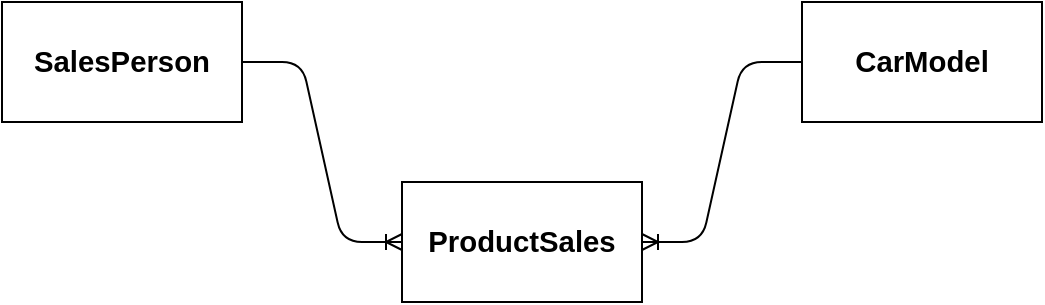 <mxfile version="15.3.2" type="github">
  <diagram id="R2lEEEUBdFMjLlhIrx00" name="Page-1">
    <mxGraphModel dx="946" dy="557" grid="1" gridSize="10" guides="1" tooltips="1" connect="1" arrows="1" fold="1" page="1" pageScale="1" pageWidth="850" pageHeight="1100" math="0" shadow="0" extFonts="Permanent Marker^https://fonts.googleapis.com/css?family=Permanent+Marker">
      <root>
        <mxCell id="0" />
        <mxCell id="1" parent="0" />
        <mxCell id="SSIZCX9LxHTJQ6EVuslS-1" value="&lt;span id=&quot;docs-internal-guid-0d80c30f-7fff-7b41-d02d-494ae5bc2d52&quot;&gt;&lt;span style=&quot;font-size: 11pt ; font-family: &amp;#34;arial&amp;#34; ; background-color: transparent ; font-weight: 700 ; vertical-align: baseline&quot;&gt;SalesPerson&lt;/span&gt;&lt;/span&gt;" style="rounded=0;whiteSpace=wrap;html=1;" parent="1" vertex="1">
          <mxGeometry x="120" y="220" width="120" height="60" as="geometry" />
        </mxCell>
        <mxCell id="SSIZCX9LxHTJQ6EVuslS-2" value="&lt;span id=&quot;docs-internal-guid-bce8606e-7fff-a053-eaa6-7cf4f68332bc&quot;&gt;&lt;span style=&quot;font-size: 11pt ; font-family: &amp;#34;arial&amp;#34; ; background-color: transparent ; font-weight: 700 ; vertical-align: baseline&quot;&gt;ProductSales&lt;/span&gt;&lt;/span&gt;" style="rounded=0;whiteSpace=wrap;html=1;" parent="1" vertex="1">
          <mxGeometry x="320" y="310" width="120" height="60" as="geometry" />
        </mxCell>
        <mxCell id="SSIZCX9LxHTJQ6EVuslS-3" value="&lt;font face=&quot;Arial&quot;&gt;&lt;span style=&quot;font-size: 14.667px&quot;&gt;&lt;b&gt;CarModel&lt;/b&gt;&lt;/span&gt;&lt;/font&gt;" style="rounded=0;whiteSpace=wrap;html=1;" parent="1" vertex="1">
          <mxGeometry x="520" y="220" width="120" height="60" as="geometry" />
        </mxCell>
        <mxCell id="SSIZCX9LxHTJQ6EVuslS-5" value="" style="edgeStyle=entityRelationEdgeStyle;fontSize=12;html=1;endArrow=ERoneToMany;entryX=0;entryY=0.5;entryDx=0;entryDy=0;exitX=1;exitY=0.5;exitDx=0;exitDy=0;" parent="1" source="SSIZCX9LxHTJQ6EVuslS-1" target="SSIZCX9LxHTJQ6EVuslS-2" edge="1">
          <mxGeometry width="100" height="100" relative="1" as="geometry">
            <mxPoint x="370" y="400" as="sourcePoint" />
            <mxPoint x="470" y="300" as="targetPoint" />
          </mxGeometry>
        </mxCell>
        <mxCell id="SSIZCX9LxHTJQ6EVuslS-7" value="" style="edgeStyle=entityRelationEdgeStyle;fontSize=12;html=1;endArrow=ERoneToMany;entryX=1;entryY=0.5;entryDx=0;entryDy=0;exitX=0;exitY=0.5;exitDx=0;exitDy=0;" parent="1" source="SSIZCX9LxHTJQ6EVuslS-3" target="SSIZCX9LxHTJQ6EVuslS-2" edge="1">
          <mxGeometry width="100" height="100" relative="1" as="geometry">
            <mxPoint x="370" y="400" as="sourcePoint" />
            <mxPoint x="470" y="300" as="targetPoint" />
          </mxGeometry>
        </mxCell>
      </root>
    </mxGraphModel>
  </diagram>
</mxfile>
